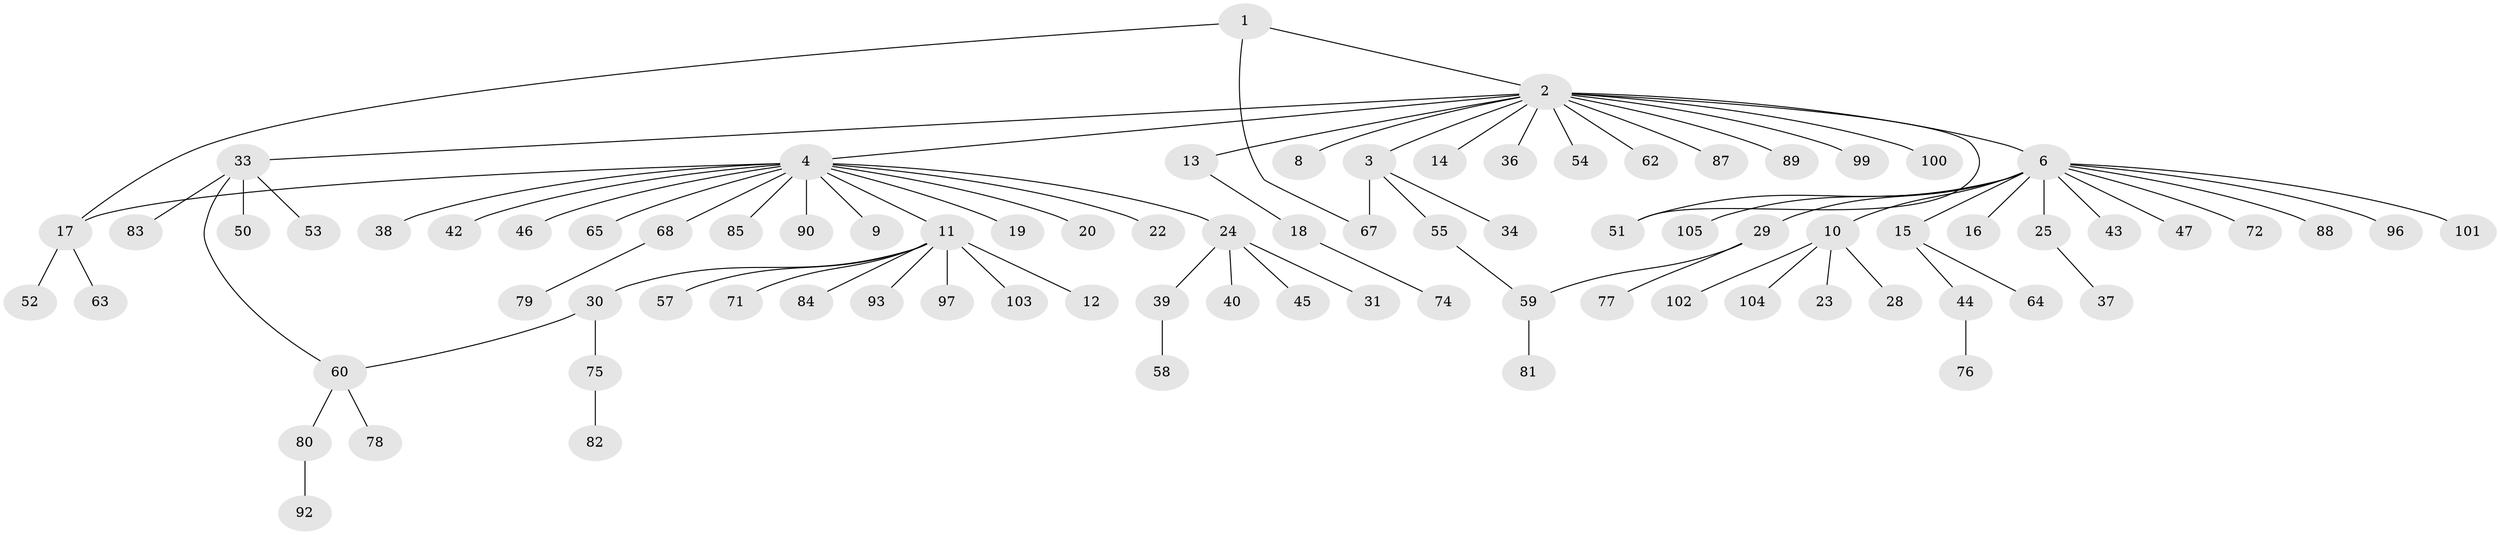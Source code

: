 // original degree distribution, {4: 0.0380952380952381, 14: 0.01904761904761905, 5: 0.047619047619047616, 3: 0.05714285714285714, 15: 0.009523809523809525, 2: 0.14285714285714285, 10: 0.009523809523809525, 1: 0.6666666666666666, 6: 0.009523809523809525}
// Generated by graph-tools (version 1.1) at 2025/41/03/06/25 10:41:50]
// undirected, 84 vertices, 88 edges
graph export_dot {
graph [start="1"]
  node [color=gray90,style=filled];
  1 [super="+49"];
  2 [super="+7"];
  3 [super="+32"];
  4 [super="+5"];
  6 [super="+21"];
  8 [super="+48"];
  9 [super="+94"];
  10 [super="+27"];
  11 [super="+56"];
  12;
  13 [super="+61"];
  14;
  15 [super="+66"];
  16;
  17 [super="+41"];
  18;
  19;
  20;
  22;
  23;
  24 [super="+26"];
  25;
  28;
  29 [super="+35"];
  30 [super="+95"];
  31;
  33 [super="+70"];
  34;
  36;
  37;
  38;
  39 [super="+73"];
  40;
  42;
  43;
  44;
  45;
  46;
  47;
  50;
  51;
  52;
  53;
  54;
  55;
  57 [super="+86"];
  58;
  59 [super="+69"];
  60 [super="+98"];
  62;
  63;
  64;
  65;
  67;
  68;
  71;
  72;
  74;
  75;
  76;
  77;
  78;
  79;
  80 [super="+91"];
  81;
  82;
  83;
  84;
  85;
  87;
  88;
  89;
  90;
  92;
  93;
  96;
  97;
  99;
  100;
  101;
  102;
  103;
  104;
  105;
  1 -- 2;
  1 -- 17;
  1 -- 67;
  2 -- 3;
  2 -- 4;
  2 -- 6;
  2 -- 8;
  2 -- 14;
  2 -- 33;
  2 -- 36;
  2 -- 62;
  2 -- 87;
  2 -- 89;
  2 -- 99;
  2 -- 100;
  2 -- 51;
  2 -- 13;
  2 -- 54;
  3 -- 34;
  3 -- 55;
  3 -- 67;
  4 -- 9;
  4 -- 11;
  4 -- 17;
  4 -- 19;
  4 -- 20;
  4 -- 22;
  4 -- 24;
  4 -- 38;
  4 -- 42;
  4 -- 46;
  4 -- 65;
  4 -- 85;
  4 -- 90;
  4 -- 68;
  6 -- 10;
  6 -- 15;
  6 -- 16;
  6 -- 25;
  6 -- 29;
  6 -- 43;
  6 -- 47;
  6 -- 51;
  6 -- 72;
  6 -- 88;
  6 -- 96;
  6 -- 101;
  6 -- 105;
  10 -- 23;
  10 -- 28;
  10 -- 102;
  10 -- 104;
  11 -- 12;
  11 -- 30;
  11 -- 57;
  11 -- 71;
  11 -- 84;
  11 -- 93;
  11 -- 97;
  11 -- 103;
  13 -- 18;
  15 -- 44;
  15 -- 64;
  17 -- 52;
  17 -- 63;
  18 -- 74;
  24 -- 31;
  24 -- 39;
  24 -- 40;
  24 -- 45;
  25 -- 37;
  29 -- 59;
  29 -- 77;
  30 -- 75;
  30 -- 60;
  33 -- 50;
  33 -- 53;
  33 -- 60;
  33 -- 83;
  39 -- 58;
  44 -- 76;
  55 -- 59;
  59 -- 81;
  60 -- 78;
  60 -- 80;
  68 -- 79;
  75 -- 82;
  80 -- 92;
}
